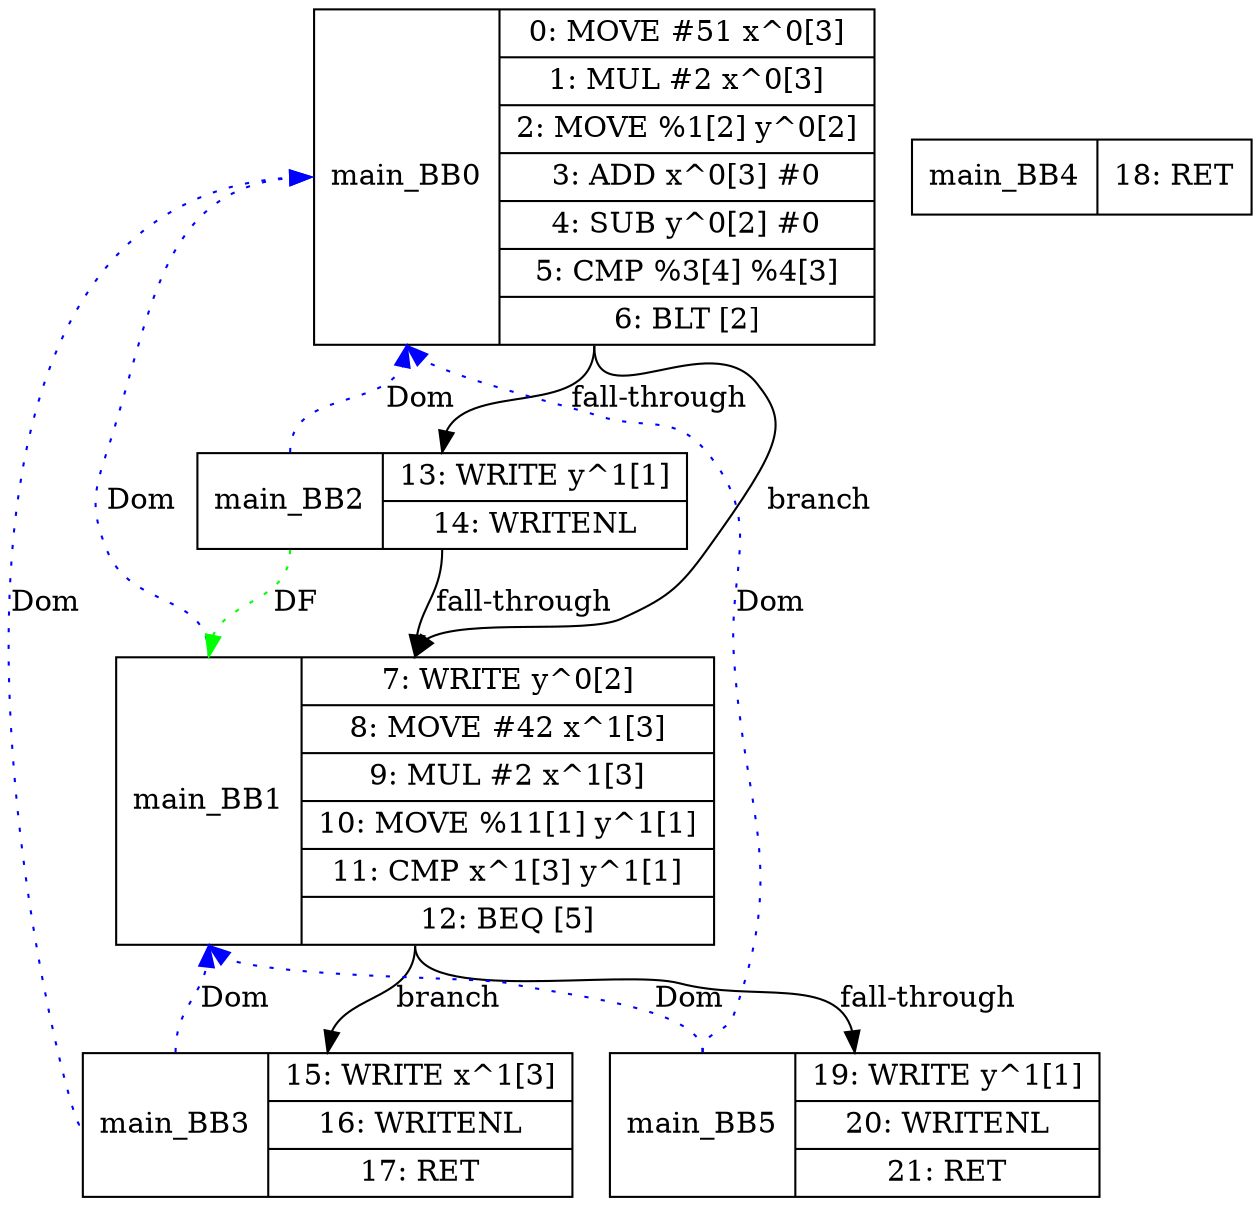diGraph G { 
main_BB0 [shape=record, label="<b>main_BB0| {0: MOVE #51 x^0[3]|1: MUL #2 x^0[3]|2: MOVE %1[2] y^0[2]|3: ADD x^0[3] #0|4: SUB y^0[2] #0|5: CMP %3[4] %4[3]|6: BLT [2]}"];
main_BB1 [shape=record, label="<b>main_BB1| {7: WRITE y^0[2]|8: MOVE #42 x^1[3]|9: MUL #2 x^1[3]|10: MOVE %11[1] y^1[1]|11: CMP x^1[3] y^1[1]|12: BEQ [5]}"];
main_BB2 [shape=record, label="<b>main_BB2| {13: WRITE y^1[1]|14: WRITENL }"];
main_BB3 [shape=record, label="<b>main_BB3| {15: WRITE x^1[3]|16: WRITENL |17: RET }"];
main_BB4 [shape=record, label="<b>main_BB4| {18: RET }"];
main_BB5 [shape=record, label="<b>main_BB5| {19: WRITE y^1[1]|20: WRITENL |21: RET }"];

main_BB0:s -> main_BB1:n [label="branch"];
main_BB0:s -> main_BB2:n [label="fall-through"];
main_BB1:s -> main_BB3:n [label="branch"];
main_BB1:s -> main_BB5:n [label="fall-through"];
main_BB2:s -> main_BB1:n [label="fall-through"];
main_BB1:b -> main_BB0:b [color=blue, style=dotted, label="Dom"];
main_BB2:b -> main_BB0:b [color=blue, style=dotted, label="Dom"];
main_BB3:b -> main_BB0:b [color=blue, style=dotted, label="Dom"];
main_BB3:b -> main_BB1:b [color=blue, style=dotted, label="Dom"];
main_BB5:b -> main_BB0:b [color=blue, style=dotted, label="Dom"];
main_BB5:b -> main_BB1:b [color=blue, style=dotted, label="Dom"];
main_BB2:b -> main_BB1:b [color=green, style=dotted, label="DF"];


}